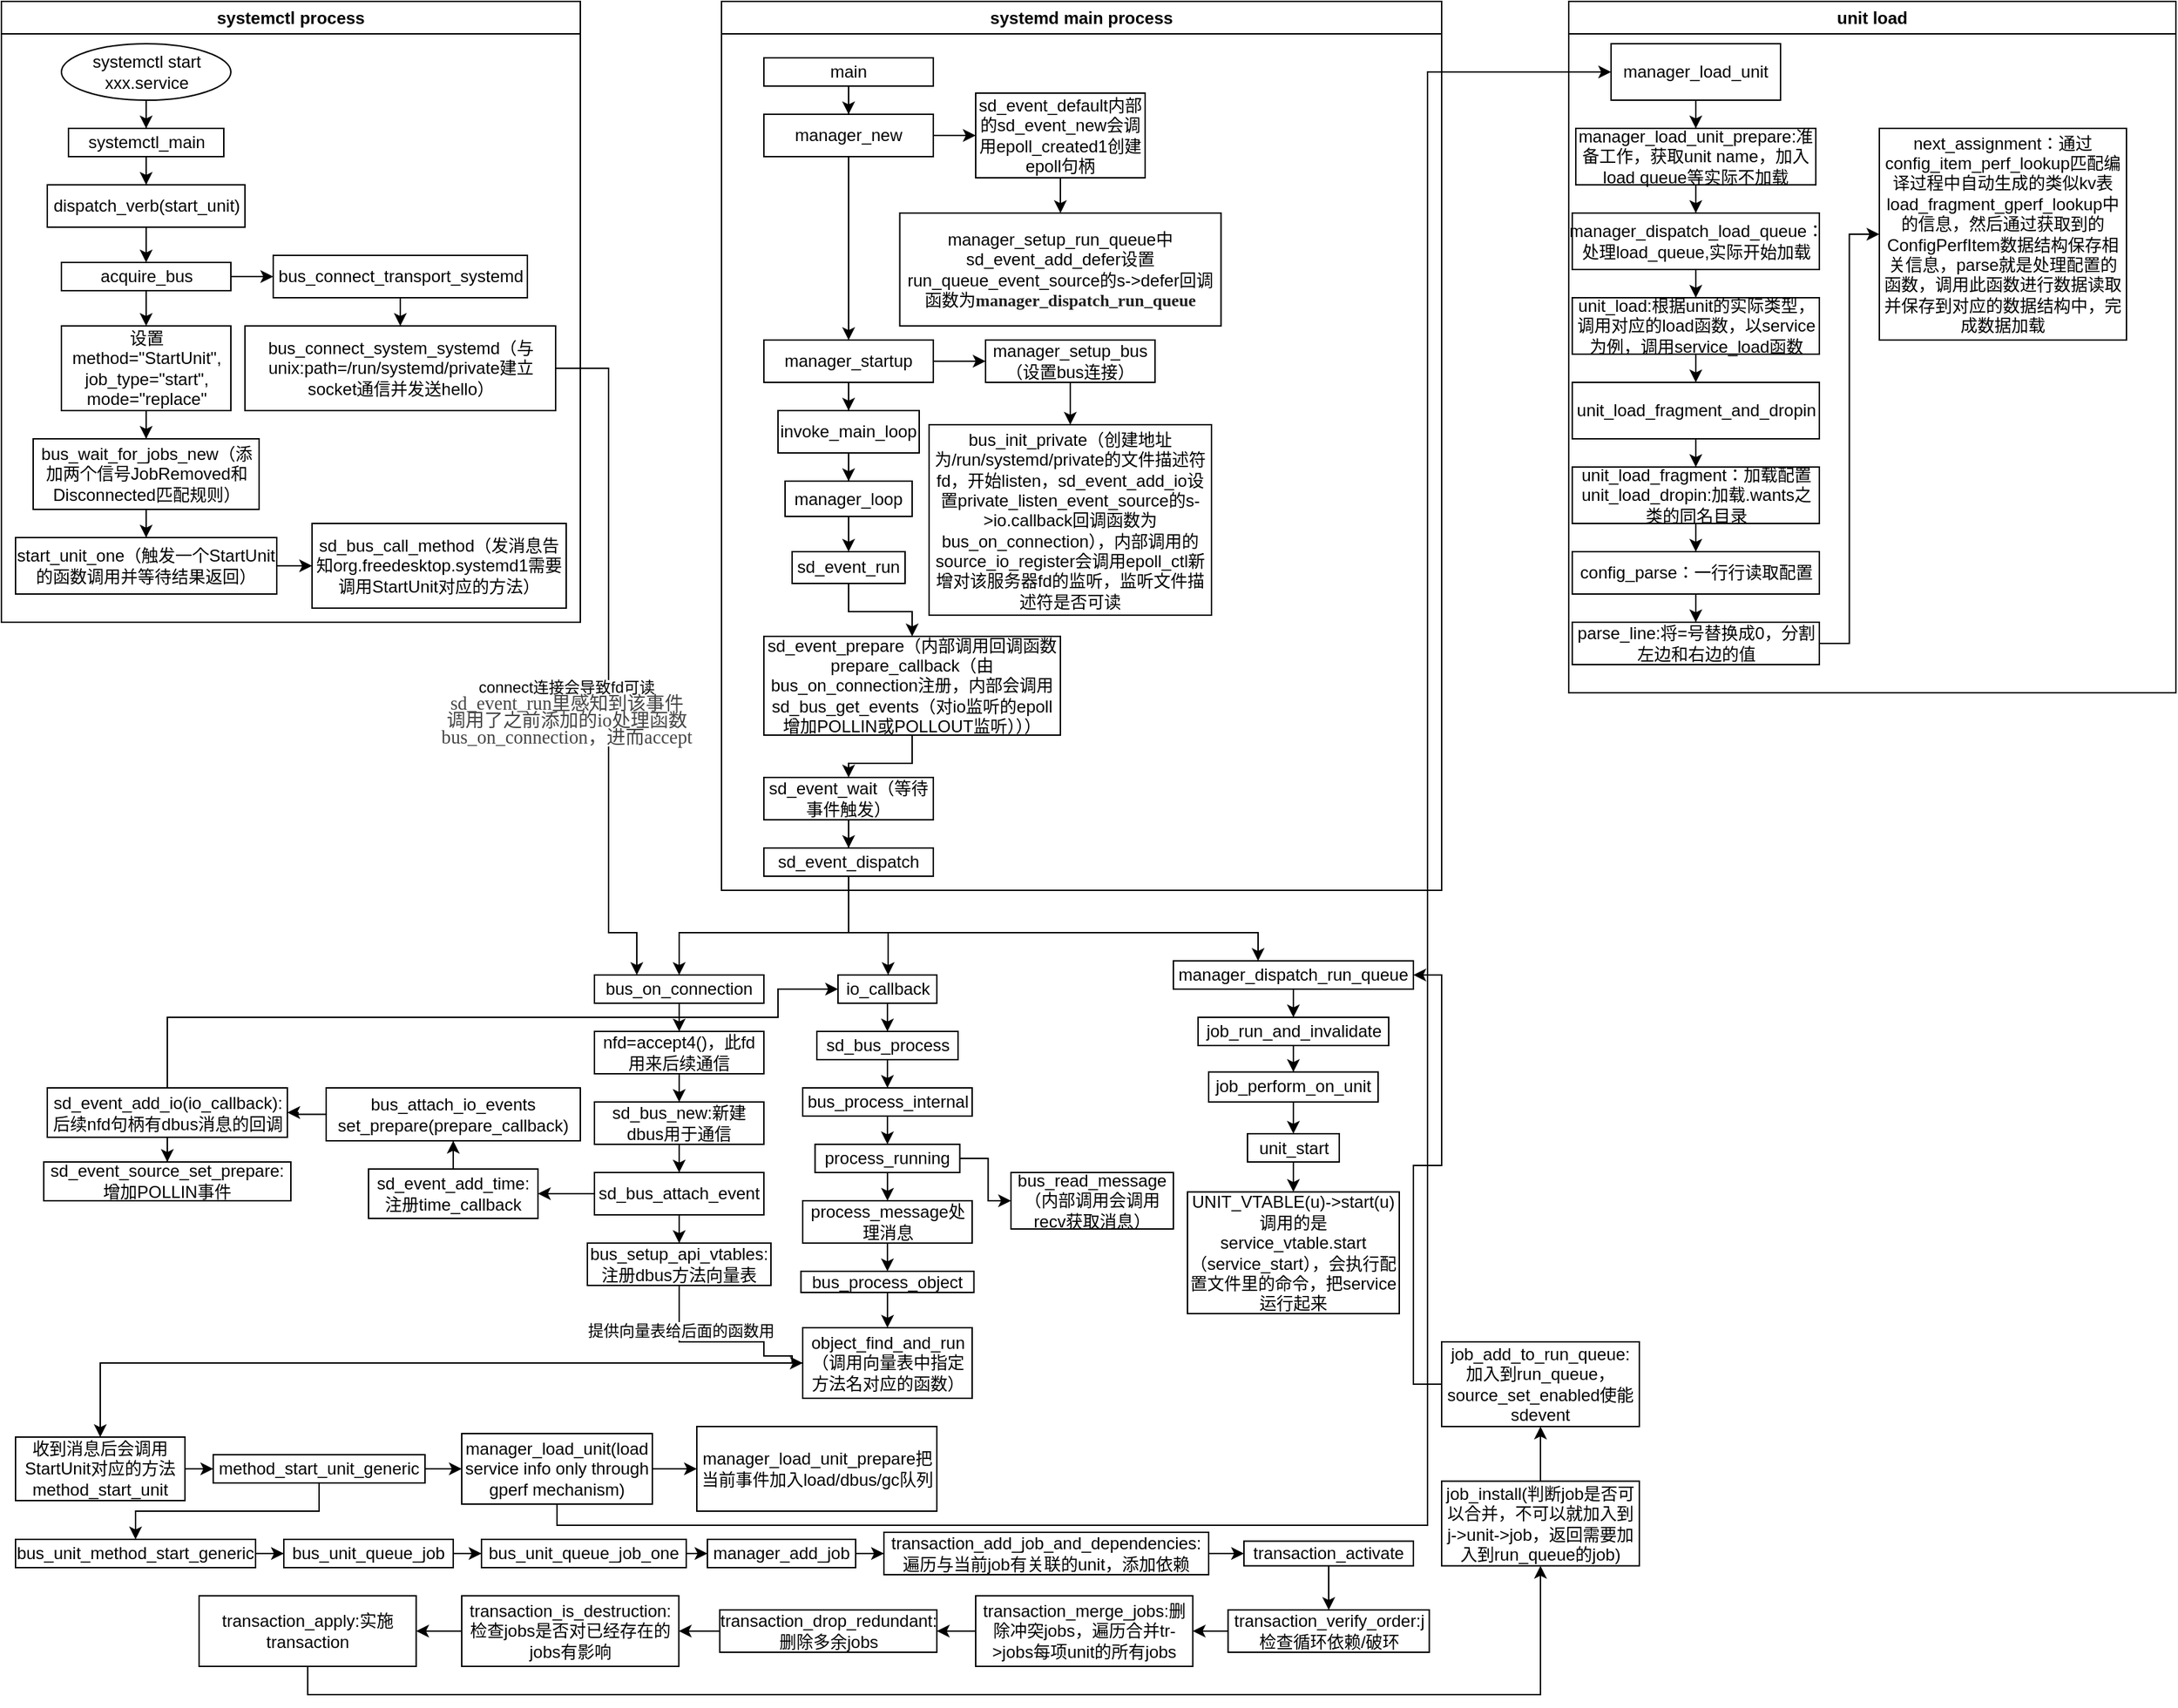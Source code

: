 <mxfile version="24.7.6">
  <diagram name="第 1 页" id="Sv8gfq-oGtwOi1AYE0HM">
    <mxGraphModel dx="1514" dy="2034" grid="1" gridSize="10" guides="1" tooltips="1" connect="1" arrows="1" fold="1" page="1" pageScale="1" pageWidth="827" pageHeight="1169" math="0" shadow="0">
      <root>
        <mxCell id="0" />
        <mxCell id="1" parent="0" />
        <mxCell id="uN5XoOegQ3-Jw41yovLt-6" value="systemctl process" style="swimlane;whiteSpace=wrap;html=1;" parent="1" vertex="1">
          <mxGeometry x="20" y="-60" width="410" height="440" as="geometry">
            <mxRectangle x="70" y="-100" width="140" height="30" as="alternateBounds" />
          </mxGeometry>
        </mxCell>
        <mxCell id="uN5XoOegQ3-Jw41yovLt-11" value="" style="edgeStyle=orthogonalEdgeStyle;rounded=0;orthogonalLoop=1;jettySize=auto;html=1;" parent="uN5XoOegQ3-Jw41yovLt-6" source="uN5XoOegQ3-Jw41yovLt-3" target="uN5XoOegQ3-Jw41yovLt-10" edge="1">
          <mxGeometry relative="1" as="geometry" />
        </mxCell>
        <mxCell id="uN5XoOegQ3-Jw41yovLt-3" value="systemctl_main" style="whiteSpace=wrap;html=1;rounded=0;" parent="uN5XoOegQ3-Jw41yovLt-6" vertex="1">
          <mxGeometry x="47.5" y="90" width="110" height="20" as="geometry" />
        </mxCell>
        <mxCell id="uN5XoOegQ3-Jw41yovLt-31" style="edgeStyle=orthogonalEdgeStyle;rounded=0;orthogonalLoop=1;jettySize=auto;html=1;entryX=0.5;entryY=0;entryDx=0;entryDy=0;" parent="uN5XoOegQ3-Jw41yovLt-6" source="uN5XoOegQ3-Jw41yovLt-8" target="uN5XoOegQ3-Jw41yovLt-3" edge="1">
          <mxGeometry relative="1" as="geometry" />
        </mxCell>
        <mxCell id="uN5XoOegQ3-Jw41yovLt-8" value="systemctl start xxx.service" style="ellipse;whiteSpace=wrap;html=1;" parent="uN5XoOegQ3-Jw41yovLt-6" vertex="1">
          <mxGeometry x="42.5" y="30" width="120" height="40" as="geometry" />
        </mxCell>
        <mxCell id="uN5XoOegQ3-Jw41yovLt-13" value="" style="edgeStyle=orthogonalEdgeStyle;rounded=0;orthogonalLoop=1;jettySize=auto;html=1;" parent="uN5XoOegQ3-Jw41yovLt-6" source="uN5XoOegQ3-Jw41yovLt-10" target="uN5XoOegQ3-Jw41yovLt-12" edge="1">
          <mxGeometry relative="1" as="geometry" />
        </mxCell>
        <mxCell id="uN5XoOegQ3-Jw41yovLt-10" value="dispatch_verb(start_unit)" style="whiteSpace=wrap;html=1;rounded=0;" parent="uN5XoOegQ3-Jw41yovLt-6" vertex="1">
          <mxGeometry x="32.5" y="130" width="140" height="30" as="geometry" />
        </mxCell>
        <mxCell id="uN5XoOegQ3-Jw41yovLt-15" value="" style="edgeStyle=orthogonalEdgeStyle;rounded=0;orthogonalLoop=1;jettySize=auto;html=1;" parent="uN5XoOegQ3-Jw41yovLt-6" source="uN5XoOegQ3-Jw41yovLt-12" target="uN5XoOegQ3-Jw41yovLt-14" edge="1">
          <mxGeometry relative="1" as="geometry" />
        </mxCell>
        <mxCell id="uN5XoOegQ3-Jw41yovLt-19" value="" style="edgeStyle=orthogonalEdgeStyle;rounded=0;orthogonalLoop=1;jettySize=auto;html=1;" parent="uN5XoOegQ3-Jw41yovLt-6" source="uN5XoOegQ3-Jw41yovLt-12" target="uN5XoOegQ3-Jw41yovLt-18" edge="1">
          <mxGeometry relative="1" as="geometry" />
        </mxCell>
        <mxCell id="uN5XoOegQ3-Jw41yovLt-12" value="acquire_bus" style="rounded=0;whiteSpace=wrap;html=1;" parent="uN5XoOegQ3-Jw41yovLt-6" vertex="1">
          <mxGeometry x="42.5" y="185" width="120" height="20" as="geometry" />
        </mxCell>
        <mxCell id="uN5XoOegQ3-Jw41yovLt-17" value="" style="edgeStyle=orthogonalEdgeStyle;rounded=0;orthogonalLoop=1;jettySize=auto;html=1;" parent="uN5XoOegQ3-Jw41yovLt-6" source="uN5XoOegQ3-Jw41yovLt-14" target="uN5XoOegQ3-Jw41yovLt-16" edge="1">
          <mxGeometry relative="1" as="geometry" />
        </mxCell>
        <mxCell id="uN5XoOegQ3-Jw41yovLt-14" value="bus_connect_transport_systemd" style="whiteSpace=wrap;html=1;rounded=0;" parent="uN5XoOegQ3-Jw41yovLt-6" vertex="1">
          <mxGeometry x="192.5" y="180" width="180" height="30" as="geometry" />
        </mxCell>
        <mxCell id="uN5XoOegQ3-Jw41yovLt-16" value="bus_connect_system_systemd（与unix:path=/run/systemd/private建立socket通信并发送hello）" style="whiteSpace=wrap;html=1;rounded=0;" parent="uN5XoOegQ3-Jw41yovLt-6" vertex="1">
          <mxGeometry x="172.5" y="230" width="220" height="60" as="geometry" />
        </mxCell>
        <mxCell id="uN5XoOegQ3-Jw41yovLt-23" value="" style="edgeStyle=orthogonalEdgeStyle;rounded=0;orthogonalLoop=1;jettySize=auto;html=1;" parent="uN5XoOegQ3-Jw41yovLt-6" source="uN5XoOegQ3-Jw41yovLt-18" target="uN5XoOegQ3-Jw41yovLt-22" edge="1">
          <mxGeometry relative="1" as="geometry" />
        </mxCell>
        <mxCell id="uN5XoOegQ3-Jw41yovLt-18" value="设置method=&quot;StartUnit&quot;, job_type=&quot;start&quot;, mode=&quot;replace&quot;" style="whiteSpace=wrap;html=1;rounded=0;" parent="uN5XoOegQ3-Jw41yovLt-6" vertex="1">
          <mxGeometry x="42.5" y="230" width="120" height="60" as="geometry" />
        </mxCell>
        <mxCell id="uN5XoOegQ3-Jw41yovLt-25" value="" style="edgeStyle=orthogonalEdgeStyle;rounded=0;orthogonalLoop=1;jettySize=auto;html=1;" parent="uN5XoOegQ3-Jw41yovLt-6" source="uN5XoOegQ3-Jw41yovLt-22" target="uN5XoOegQ3-Jw41yovLt-24" edge="1">
          <mxGeometry relative="1" as="geometry" />
        </mxCell>
        <mxCell id="uN5XoOegQ3-Jw41yovLt-22" value="bus_wait_for_jobs_new（添加两个信号JobRemoved和Disconnected匹配规则）" style="whiteSpace=wrap;html=1;rounded=0;" parent="uN5XoOegQ3-Jw41yovLt-6" vertex="1">
          <mxGeometry x="22.5" y="310" width="160" height="50" as="geometry" />
        </mxCell>
        <mxCell id="uN5XoOegQ3-Jw41yovLt-27" value="" style="edgeStyle=orthogonalEdgeStyle;rounded=0;orthogonalLoop=1;jettySize=auto;html=1;" parent="uN5XoOegQ3-Jw41yovLt-6" source="uN5XoOegQ3-Jw41yovLt-24" target="uN5XoOegQ3-Jw41yovLt-26" edge="1">
          <mxGeometry relative="1" as="geometry" />
        </mxCell>
        <mxCell id="uN5XoOegQ3-Jw41yovLt-24" value="start_unit_one（触发一个StartUnit的函数调用并等待结果返回）" style="whiteSpace=wrap;html=1;rounded=0;" parent="uN5XoOegQ3-Jw41yovLt-6" vertex="1">
          <mxGeometry x="10" y="380" width="185" height="40" as="geometry" />
        </mxCell>
        <mxCell id="uN5XoOegQ3-Jw41yovLt-26" value="sd_bus_call_method（发消息告知org.freedesktop.systemd1需要调用StartUnit对应的方法）" style="whiteSpace=wrap;html=1;rounded=0;" parent="uN5XoOegQ3-Jw41yovLt-6" vertex="1">
          <mxGeometry x="220" y="370" width="180" height="60" as="geometry" />
        </mxCell>
        <mxCell id="uN5XoOegQ3-Jw41yovLt-33" value="systemd main process" style="swimlane;whiteSpace=wrap;html=1;" parent="1" vertex="1">
          <mxGeometry x="530" y="-60" width="510" height="630" as="geometry">
            <mxRectangle x="530" y="-60" width="170" height="30" as="alternateBounds" />
          </mxGeometry>
        </mxCell>
        <mxCell id="uN5XoOegQ3-Jw41yovLt-36" value="" style="edgeStyle=orthogonalEdgeStyle;rounded=0;orthogonalLoop=1;jettySize=auto;html=1;" parent="uN5XoOegQ3-Jw41yovLt-33" source="uN5XoOegQ3-Jw41yovLt-34" target="uN5XoOegQ3-Jw41yovLt-35" edge="1">
          <mxGeometry relative="1" as="geometry" />
        </mxCell>
        <mxCell id="uN5XoOegQ3-Jw41yovLt-34" value="main" style="whiteSpace=wrap;html=1;" parent="uN5XoOegQ3-Jw41yovLt-33" vertex="1">
          <mxGeometry x="30" y="40" width="120" height="20" as="geometry" />
        </mxCell>
        <mxCell id="uN5XoOegQ3-Jw41yovLt-38" value="" style="edgeStyle=orthogonalEdgeStyle;rounded=0;orthogonalLoop=1;jettySize=auto;html=1;" parent="uN5XoOegQ3-Jw41yovLt-33" source="uN5XoOegQ3-Jw41yovLt-35" target="uN5XoOegQ3-Jw41yovLt-37" edge="1">
          <mxGeometry relative="1" as="geometry" />
        </mxCell>
        <mxCell id="uN5XoOegQ3-Jw41yovLt-47" value="" style="edgeStyle=orthogonalEdgeStyle;rounded=0;orthogonalLoop=1;jettySize=auto;html=1;" parent="uN5XoOegQ3-Jw41yovLt-33" source="uN5XoOegQ3-Jw41yovLt-35" target="uN5XoOegQ3-Jw41yovLt-46" edge="1">
          <mxGeometry relative="1" as="geometry" />
        </mxCell>
        <mxCell id="uN5XoOegQ3-Jw41yovLt-35" value="manager_new" style="whiteSpace=wrap;html=1;" parent="uN5XoOegQ3-Jw41yovLt-33" vertex="1">
          <mxGeometry x="30" y="80" width="120" height="30" as="geometry" />
        </mxCell>
        <mxCell id="uN5XoOegQ3-Jw41yovLt-43" value="" style="edgeStyle=orthogonalEdgeStyle;rounded=0;orthogonalLoop=1;jettySize=auto;html=1;" parent="uN5XoOegQ3-Jw41yovLt-33" source="uN5XoOegQ3-Jw41yovLt-37" target="uN5XoOegQ3-Jw41yovLt-39" edge="1">
          <mxGeometry relative="1" as="geometry" />
        </mxCell>
        <mxCell id="uN5XoOegQ3-Jw41yovLt-37" value="sd_event_default内部的sd_event_new会调用epoll_created1创建epoll句柄" style="whiteSpace=wrap;html=1;" parent="uN5XoOegQ3-Jw41yovLt-33" vertex="1">
          <mxGeometry x="180" y="65" width="120" height="60" as="geometry" />
        </mxCell>
        <mxCell id="uN5XoOegQ3-Jw41yovLt-39" value="manager_setup_run_queue中sd_event_add_defer设置run_queue_event_source的s-&amp;gt;defer回调函数为&lt;span style=&quot;font-family: &amp;quot;Microsoft YaHei&amp;quot;; font-weight: 600;&quot;&gt;&lt;font style=&quot;font-size: 12px;&quot; color=&quot;#1e1e1e&quot;&gt;manager_dispatch_run_queue&lt;/font&gt;&lt;/span&gt;" style="whiteSpace=wrap;html=1;align=center;verticalAlign=middle;" parent="uN5XoOegQ3-Jw41yovLt-33" vertex="1">
          <mxGeometry x="126.25" y="150" width="227.5" height="80" as="geometry" />
        </mxCell>
        <mxCell id="uN5XoOegQ3-Jw41yovLt-50" value="" style="edgeStyle=orthogonalEdgeStyle;rounded=0;orthogonalLoop=1;jettySize=auto;html=1;" parent="uN5XoOegQ3-Jw41yovLt-33" source="uN5XoOegQ3-Jw41yovLt-46" target="uN5XoOegQ3-Jw41yovLt-49" edge="1">
          <mxGeometry relative="1" as="geometry" />
        </mxCell>
        <mxCell id="uN5XoOegQ3-Jw41yovLt-54" value="" style="edgeStyle=orthogonalEdgeStyle;rounded=0;orthogonalLoop=1;jettySize=auto;html=1;" parent="uN5XoOegQ3-Jw41yovLt-33" source="uN5XoOegQ3-Jw41yovLt-46" target="uN5XoOegQ3-Jw41yovLt-53" edge="1">
          <mxGeometry relative="1" as="geometry" />
        </mxCell>
        <mxCell id="uN5XoOegQ3-Jw41yovLt-46" value="manager_startup" style="whiteSpace=wrap;html=1;" parent="uN5XoOegQ3-Jw41yovLt-33" vertex="1">
          <mxGeometry x="30" y="240" width="120" height="30" as="geometry" />
        </mxCell>
        <mxCell id="uN5XoOegQ3-Jw41yovLt-52" value="" style="edgeStyle=orthogonalEdgeStyle;rounded=0;orthogonalLoop=1;jettySize=auto;html=1;" parent="uN5XoOegQ3-Jw41yovLt-33" source="uN5XoOegQ3-Jw41yovLt-49" target="uN5XoOegQ3-Jw41yovLt-51" edge="1">
          <mxGeometry relative="1" as="geometry" />
        </mxCell>
        <mxCell id="uN5XoOegQ3-Jw41yovLt-49" value="manager_setup_bus（设置bus连接）" style="whiteSpace=wrap;html=1;" parent="uN5XoOegQ3-Jw41yovLt-33" vertex="1">
          <mxGeometry x="187" y="240" width="120" height="30" as="geometry" />
        </mxCell>
        <mxCell id="uN5XoOegQ3-Jw41yovLt-51" value="bus_init_private（创建地址为/run/systemd/private的文件描述符fd，开始listen，sd_event_add_io设置private_listen_event_source的s-&amp;gt;io.callback回调函数为bus_on_connection），内部调用的source_io_register会调用epoll_ctl新增对该服务器fd的监听，监听文件描述符是否可读" style="whiteSpace=wrap;html=1;" parent="uN5XoOegQ3-Jw41yovLt-33" vertex="1">
          <mxGeometry x="147" y="300" width="200" height="135" as="geometry" />
        </mxCell>
        <mxCell id="uN5XoOegQ3-Jw41yovLt-56" value="" style="edgeStyle=orthogonalEdgeStyle;rounded=0;orthogonalLoop=1;jettySize=auto;html=1;" parent="uN5XoOegQ3-Jw41yovLt-33" source="uN5XoOegQ3-Jw41yovLt-53" target="uN5XoOegQ3-Jw41yovLt-55" edge="1">
          <mxGeometry relative="1" as="geometry" />
        </mxCell>
        <mxCell id="uN5XoOegQ3-Jw41yovLt-53" value="invoke_main_loop" style="whiteSpace=wrap;html=1;" parent="uN5XoOegQ3-Jw41yovLt-33" vertex="1">
          <mxGeometry x="40" y="290" width="100" height="30" as="geometry" />
        </mxCell>
        <mxCell id="uN5XoOegQ3-Jw41yovLt-58" value="" style="edgeStyle=orthogonalEdgeStyle;rounded=0;orthogonalLoop=1;jettySize=auto;html=1;" parent="uN5XoOegQ3-Jw41yovLt-33" source="uN5XoOegQ3-Jw41yovLt-55" target="uN5XoOegQ3-Jw41yovLt-57" edge="1">
          <mxGeometry relative="1" as="geometry" />
        </mxCell>
        <mxCell id="uN5XoOegQ3-Jw41yovLt-55" value="manager_loop" style="whiteSpace=wrap;html=1;" parent="uN5XoOegQ3-Jw41yovLt-33" vertex="1">
          <mxGeometry x="45" y="340" width="90" height="25" as="geometry" />
        </mxCell>
        <mxCell id="uN5XoOegQ3-Jw41yovLt-60" value="" style="edgeStyle=orthogonalEdgeStyle;rounded=0;orthogonalLoop=1;jettySize=auto;html=1;" parent="uN5XoOegQ3-Jw41yovLt-33" source="uN5XoOegQ3-Jw41yovLt-57" target="uN5XoOegQ3-Jw41yovLt-59" edge="1">
          <mxGeometry relative="1" as="geometry" />
        </mxCell>
        <mxCell id="uN5XoOegQ3-Jw41yovLt-57" value="sd_event_run" style="whiteSpace=wrap;html=1;" parent="uN5XoOegQ3-Jw41yovLt-33" vertex="1">
          <mxGeometry x="50" y="390" width="80" height="22.5" as="geometry" />
        </mxCell>
        <mxCell id="uN5XoOegQ3-Jw41yovLt-62" value="" style="edgeStyle=orthogonalEdgeStyle;rounded=0;orthogonalLoop=1;jettySize=auto;html=1;" parent="uN5XoOegQ3-Jw41yovLt-33" source="uN5XoOegQ3-Jw41yovLt-59" target="uN5XoOegQ3-Jw41yovLt-61" edge="1">
          <mxGeometry relative="1" as="geometry" />
        </mxCell>
        <mxCell id="uN5XoOegQ3-Jw41yovLt-59" value="sd_event_prepare（内部调用回调函数prepare_callback（由bus_on_connection注册，内部会调用sd_bus_get_events（对io监听的epoll增加POLLIN或POLLOUT监听）））" style="whiteSpace=wrap;html=1;" parent="uN5XoOegQ3-Jw41yovLt-33" vertex="1">
          <mxGeometry x="30" y="450" width="210" height="70" as="geometry" />
        </mxCell>
        <mxCell id="uN5XoOegQ3-Jw41yovLt-64" value="" style="edgeStyle=orthogonalEdgeStyle;rounded=0;orthogonalLoop=1;jettySize=auto;html=1;" parent="uN5XoOegQ3-Jw41yovLt-33" source="uN5XoOegQ3-Jw41yovLt-61" target="uN5XoOegQ3-Jw41yovLt-63" edge="1">
          <mxGeometry relative="1" as="geometry" />
        </mxCell>
        <mxCell id="uN5XoOegQ3-Jw41yovLt-61" value="sd_event_wait（等待事件触发）" style="whiteSpace=wrap;html=1;" parent="uN5XoOegQ3-Jw41yovLt-33" vertex="1">
          <mxGeometry x="30" y="550" width="120" height="30" as="geometry" />
        </mxCell>
        <mxCell id="uN5XoOegQ3-Jw41yovLt-63" value="sd_event_dispatch" style="whiteSpace=wrap;html=1;" parent="uN5XoOegQ3-Jw41yovLt-33" vertex="1">
          <mxGeometry x="30" y="600" width="120" height="20" as="geometry" />
        </mxCell>
        <mxCell id="uN5XoOegQ3-Jw41yovLt-67" style="edgeStyle=orthogonalEdgeStyle;rounded=0;orthogonalLoop=1;jettySize=auto;html=1;entryX=0.25;entryY=0;entryDx=0;entryDy=0;" parent="1" source="uN5XoOegQ3-Jw41yovLt-16" target="uN5XoOegQ3-Jw41yovLt-65" edge="1">
          <mxGeometry relative="1" as="geometry">
            <Array as="points">
              <mxPoint x="450" y="200" />
              <mxPoint x="450" y="600" />
              <mxPoint x="470" y="600" />
            </Array>
          </mxGeometry>
        </mxCell>
        <mxCell id="uN5XoOegQ3-Jw41yovLt-68" value="&lt;p style=&quot;margin: 0px; line-height: 100%;&quot; align=&quot;center&quot;&gt;connect连接会导致fd可读&lt;/p&gt;&lt;p style=&quot;margin: 0px; line-height: 100%;&quot; align=&quot;center&quot;&gt;&lt;span style=&quot;color: rgb(69, 69, 69); font-family: &amp;quot;Microsoft YaHei&amp;quot;; font-size: 10pt;&quot;&gt;sd_event_run里感知到该事件&lt;/span&gt;&lt;/p&gt;&lt;p style=&quot;margin: 0px; line-height: 100%;&quot; align=&quot;center&quot;&gt;&lt;span style=&quot;font-family: &amp;quot;Microsoft YaHei&amp;quot;; font-size: 10pt; color: rgb(69, 69, 69);&quot;&gt;调用了之前添加的io处理函数&lt;/span&gt;&lt;/p&gt;&lt;p style=&quot;margin: 0px; line-height: 100%;&quot; align=&quot;center&quot;&gt;&lt;span style=&quot;font-family: &amp;quot;Microsoft YaHei&amp;quot;; font-size: 10pt; color: rgb(69, 69, 69);&quot;&gt;bus_on_connection，进而accept&lt;/span&gt;&lt;/p&gt;" style="edgeLabel;html=1;align=center;verticalAlign=middle;resizable=0;points=[];labelBackgroundColor=default;labelBorderColor=none;" parent="uN5XoOegQ3-Jw41yovLt-67" vertex="1" connectable="0">
          <mxGeometry x="-0.057" y="-1" relative="1" as="geometry">
            <mxPoint x="-29" y="51" as="offset" />
          </mxGeometry>
        </mxCell>
        <mxCell id="uN5XoOegQ3-Jw41yovLt-70" value="" style="edgeStyle=orthogonalEdgeStyle;rounded=0;orthogonalLoop=1;jettySize=auto;html=1;" parent="1" source="uN5XoOegQ3-Jw41yovLt-65" target="uN5XoOegQ3-Jw41yovLt-69" edge="1">
          <mxGeometry relative="1" as="geometry" />
        </mxCell>
        <mxCell id="uN5XoOegQ3-Jw41yovLt-65" value="bus_on_connection" style="whiteSpace=wrap;html=1;" parent="1" vertex="1">
          <mxGeometry x="440" y="630" width="120" height="20" as="geometry" />
        </mxCell>
        <mxCell id="uN5XoOegQ3-Jw41yovLt-66" value="" style="edgeStyle=orthogonalEdgeStyle;rounded=0;orthogonalLoop=1;jettySize=auto;html=1;" parent="1" source="uN5XoOegQ3-Jw41yovLt-63" target="uN5XoOegQ3-Jw41yovLt-65" edge="1">
          <mxGeometry relative="1" as="geometry">
            <Array as="points">
              <mxPoint x="620" y="600" />
              <mxPoint x="500" y="600" />
            </Array>
          </mxGeometry>
        </mxCell>
        <mxCell id="uN5XoOegQ3-Jw41yovLt-72" value="" style="edgeStyle=orthogonalEdgeStyle;rounded=0;orthogonalLoop=1;jettySize=auto;html=1;" parent="1" source="uN5XoOegQ3-Jw41yovLt-69" target="uN5XoOegQ3-Jw41yovLt-71" edge="1">
          <mxGeometry relative="1" as="geometry" />
        </mxCell>
        <mxCell id="uN5XoOegQ3-Jw41yovLt-69" value="nfd=accept4()，此fd用来后续通信" style="whiteSpace=wrap;html=1;" parent="1" vertex="1">
          <mxGeometry x="440" y="670" width="120" height="30" as="geometry" />
        </mxCell>
        <mxCell id="uN5XoOegQ3-Jw41yovLt-74" value="" style="edgeStyle=orthogonalEdgeStyle;rounded=0;orthogonalLoop=1;jettySize=auto;html=1;" parent="1" source="uN5XoOegQ3-Jw41yovLt-71" target="uN5XoOegQ3-Jw41yovLt-73" edge="1">
          <mxGeometry relative="1" as="geometry" />
        </mxCell>
        <mxCell id="uN5XoOegQ3-Jw41yovLt-71" value="sd_bus_new:新建dbus用于通信" style="whiteSpace=wrap;html=1;" parent="1" vertex="1">
          <mxGeometry x="440" y="720" width="120" height="30" as="geometry" />
        </mxCell>
        <mxCell id="uN5XoOegQ3-Jw41yovLt-76" value="" style="edgeStyle=orthogonalEdgeStyle;rounded=0;orthogonalLoop=1;jettySize=auto;html=1;" parent="1" source="uN5XoOegQ3-Jw41yovLt-73" target="uN5XoOegQ3-Jw41yovLt-75" edge="1">
          <mxGeometry relative="1" as="geometry" />
        </mxCell>
        <mxCell id="uN5XoOegQ3-Jw41yovLt-78" value="" style="edgeStyle=orthogonalEdgeStyle;rounded=0;orthogonalLoop=1;jettySize=auto;html=1;" parent="1" source="uN5XoOegQ3-Jw41yovLt-73" target="uN5XoOegQ3-Jw41yovLt-77" edge="1">
          <mxGeometry relative="1" as="geometry" />
        </mxCell>
        <mxCell id="uN5XoOegQ3-Jw41yovLt-73" value="sd_bus_attach_event" style="whiteSpace=wrap;html=1;" parent="1" vertex="1">
          <mxGeometry x="440" y="770" width="120" height="30" as="geometry" />
        </mxCell>
        <mxCell id="uN5XoOegQ3-Jw41yovLt-104" style="edgeStyle=orthogonalEdgeStyle;rounded=0;orthogonalLoop=1;jettySize=auto;html=1;entryX=0;entryY=0.5;entryDx=0;entryDy=0;" parent="1" source="uN5XoOegQ3-Jw41yovLt-75" target="uN5XoOegQ3-Jw41yovLt-102" edge="1">
          <mxGeometry relative="1" as="geometry">
            <Array as="points">
              <mxPoint x="500" y="890" />
              <mxPoint x="560" y="890" />
              <mxPoint x="560" y="900" />
              <mxPoint x="580" y="900" />
              <mxPoint x="580" y="905" />
            </Array>
          </mxGeometry>
        </mxCell>
        <mxCell id="uN5XoOegQ3-Jw41yovLt-105" value="提供向量表给后面的函数用" style="edgeLabel;html=1;align=center;verticalAlign=middle;resizable=0;points=[];" parent="uN5XoOegQ3-Jw41yovLt-104" vertex="1" connectable="0">
          <mxGeometry x="-0.561" y="1" relative="1" as="geometry">
            <mxPoint as="offset" />
          </mxGeometry>
        </mxCell>
        <mxCell id="uN5XoOegQ3-Jw41yovLt-75" value="bus_setup_api_vtables:注册dbus方法向量表" style="whiteSpace=wrap;html=1;" parent="1" vertex="1">
          <mxGeometry x="435" y="820" width="130" height="30" as="geometry" />
        </mxCell>
        <mxCell id="uN5XoOegQ3-Jw41yovLt-80" value="" style="edgeStyle=orthogonalEdgeStyle;rounded=0;orthogonalLoop=1;jettySize=auto;html=1;" parent="1" source="uN5XoOegQ3-Jw41yovLt-77" target="uN5XoOegQ3-Jw41yovLt-79" edge="1">
          <mxGeometry relative="1" as="geometry" />
        </mxCell>
        <mxCell id="uN5XoOegQ3-Jw41yovLt-77" value="sd_event_add_time:注册time_callback" style="whiteSpace=wrap;html=1;" parent="1" vertex="1">
          <mxGeometry x="280" y="767.5" width="120" height="35" as="geometry" />
        </mxCell>
        <mxCell id="uN5XoOegQ3-Jw41yovLt-82" value="" style="edgeStyle=orthogonalEdgeStyle;rounded=0;orthogonalLoop=1;jettySize=auto;html=1;" parent="1" source="uN5XoOegQ3-Jw41yovLt-79" target="uN5XoOegQ3-Jw41yovLt-81" edge="1">
          <mxGeometry relative="1" as="geometry" />
        </mxCell>
        <mxCell id="uN5XoOegQ3-Jw41yovLt-79" value="bus_attach_io_events&lt;br&gt;set_prepare(prepare_callback)" style="whiteSpace=wrap;html=1;" parent="1" vertex="1">
          <mxGeometry x="250" y="710" width="180" height="37.5" as="geometry" />
        </mxCell>
        <mxCell id="uN5XoOegQ3-Jw41yovLt-86" value="" style="edgeStyle=orthogonalEdgeStyle;rounded=0;orthogonalLoop=1;jettySize=auto;html=1;" parent="1" source="uN5XoOegQ3-Jw41yovLt-81" target="uN5XoOegQ3-Jw41yovLt-85" edge="1">
          <mxGeometry relative="1" as="geometry" />
        </mxCell>
        <mxCell id="uN5XoOegQ3-Jw41yovLt-89" style="edgeStyle=orthogonalEdgeStyle;rounded=0;orthogonalLoop=1;jettySize=auto;html=1;entryX=0;entryY=0.5;entryDx=0;entryDy=0;" parent="1" source="uN5XoOegQ3-Jw41yovLt-81" target="uN5XoOegQ3-Jw41yovLt-87" edge="1">
          <mxGeometry relative="1" as="geometry">
            <Array as="points">
              <mxPoint x="138" y="660" />
              <mxPoint x="570" y="660" />
              <mxPoint x="570" y="640" />
            </Array>
          </mxGeometry>
        </mxCell>
        <mxCell id="uN5XoOegQ3-Jw41yovLt-81" value="sd_event_add_io(io_callback):后续nfd句柄有dbus消息的回调" style="whiteSpace=wrap;html=1;" parent="1" vertex="1">
          <mxGeometry x="52.5" y="710" width="170" height="35" as="geometry" />
        </mxCell>
        <mxCell id="uN5XoOegQ3-Jw41yovLt-85" value="sd_event_source_set_prepare:增加POLLIN事件" style="whiteSpace=wrap;html=1;" parent="1" vertex="1">
          <mxGeometry x="50" y="762.5" width="175" height="27.5" as="geometry" />
        </mxCell>
        <mxCell id="uN5XoOegQ3-Jw41yovLt-91" value="" style="edgeStyle=orthogonalEdgeStyle;rounded=0;orthogonalLoop=1;jettySize=auto;html=1;" parent="1" source="uN5XoOegQ3-Jw41yovLt-87" target="uN5XoOegQ3-Jw41yovLt-90" edge="1">
          <mxGeometry relative="1" as="geometry" />
        </mxCell>
        <mxCell id="uN5XoOegQ3-Jw41yovLt-87" value="io_callback" style="whiteSpace=wrap;html=1;" parent="1" vertex="1">
          <mxGeometry x="612.5" y="630" width="70" height="20" as="geometry" />
        </mxCell>
        <mxCell id="uN5XoOegQ3-Jw41yovLt-88" value="" style="edgeStyle=orthogonalEdgeStyle;rounded=0;orthogonalLoop=1;jettySize=auto;html=1;" parent="1" source="uN5XoOegQ3-Jw41yovLt-63" target="uN5XoOegQ3-Jw41yovLt-87" edge="1">
          <mxGeometry relative="1" as="geometry">
            <Array as="points">
              <mxPoint x="620" y="600" />
              <mxPoint x="648" y="600" />
            </Array>
          </mxGeometry>
        </mxCell>
        <mxCell id="uN5XoOegQ3-Jw41yovLt-93" value="" style="edgeStyle=orthogonalEdgeStyle;rounded=0;orthogonalLoop=1;jettySize=auto;html=1;" parent="1" source="uN5XoOegQ3-Jw41yovLt-90" target="uN5XoOegQ3-Jw41yovLt-92" edge="1">
          <mxGeometry relative="1" as="geometry" />
        </mxCell>
        <mxCell id="uN5XoOegQ3-Jw41yovLt-90" value="sd_bus_process" style="whiteSpace=wrap;html=1;" parent="1" vertex="1">
          <mxGeometry x="597.5" y="670" width="100" height="20" as="geometry" />
        </mxCell>
        <mxCell id="uN5XoOegQ3-Jw41yovLt-95" value="" style="edgeStyle=orthogonalEdgeStyle;rounded=0;orthogonalLoop=1;jettySize=auto;html=1;" parent="1" source="uN5XoOegQ3-Jw41yovLt-92" target="uN5XoOegQ3-Jw41yovLt-94" edge="1">
          <mxGeometry relative="1" as="geometry" />
        </mxCell>
        <mxCell id="uN5XoOegQ3-Jw41yovLt-92" value="bus_process_internal" style="whiteSpace=wrap;html=1;" parent="1" vertex="1">
          <mxGeometry x="587.5" y="710" width="120" height="20" as="geometry" />
        </mxCell>
        <mxCell id="uN5XoOegQ3-Jw41yovLt-97" value="" style="edgeStyle=orthogonalEdgeStyle;rounded=0;orthogonalLoop=1;jettySize=auto;html=1;" parent="1" source="uN5XoOegQ3-Jw41yovLt-94" target="uN5XoOegQ3-Jw41yovLt-96" edge="1">
          <mxGeometry relative="1" as="geometry" />
        </mxCell>
        <mxCell id="uN5XoOegQ3-Jw41yovLt-99" value="" style="edgeStyle=orthogonalEdgeStyle;rounded=0;orthogonalLoop=1;jettySize=auto;html=1;" parent="1" source="uN5XoOegQ3-Jw41yovLt-94" target="uN5XoOegQ3-Jw41yovLt-98" edge="1">
          <mxGeometry relative="1" as="geometry" />
        </mxCell>
        <mxCell id="uN5XoOegQ3-Jw41yovLt-94" value="process_running" style="whiteSpace=wrap;html=1;" parent="1" vertex="1">
          <mxGeometry x="596.25" y="750" width="102.5" height="20" as="geometry" />
        </mxCell>
        <mxCell id="uN5XoOegQ3-Jw41yovLt-101" value="" style="edgeStyle=orthogonalEdgeStyle;rounded=0;orthogonalLoop=1;jettySize=auto;html=1;" parent="1" source="uN5XoOegQ3-Jw41yovLt-96" target="uN5XoOegQ3-Jw41yovLt-100" edge="1">
          <mxGeometry relative="1" as="geometry" />
        </mxCell>
        <mxCell id="uN5XoOegQ3-Jw41yovLt-96" value="process_message处理消息" style="whiteSpace=wrap;html=1;" parent="1" vertex="1">
          <mxGeometry x="587.5" y="790" width="120" height="30" as="geometry" />
        </mxCell>
        <mxCell id="uN5XoOegQ3-Jw41yovLt-98" value="bus_read_message（内部调用会调用recv获取消息）" style="whiteSpace=wrap;html=1;" parent="1" vertex="1">
          <mxGeometry x="735" y="770" width="115" height="40" as="geometry" />
        </mxCell>
        <mxCell id="uN5XoOegQ3-Jw41yovLt-103" value="" style="edgeStyle=orthogonalEdgeStyle;rounded=0;orthogonalLoop=1;jettySize=auto;html=1;" parent="1" source="uN5XoOegQ3-Jw41yovLt-100" target="uN5XoOegQ3-Jw41yovLt-102" edge="1">
          <mxGeometry relative="1" as="geometry" />
        </mxCell>
        <mxCell id="uN5XoOegQ3-Jw41yovLt-100" value="bus_process_object" style="whiteSpace=wrap;html=1;" parent="1" vertex="1">
          <mxGeometry x="586.25" y="840" width="122.5" height="15" as="geometry" />
        </mxCell>
        <mxCell id="uN5XoOegQ3-Jw41yovLt-108" value="" style="edgeStyle=orthogonalEdgeStyle;rounded=0;orthogonalLoop=1;jettySize=auto;html=1;" parent="1" source="uN5XoOegQ3-Jw41yovLt-102" target="uN5XoOegQ3-Jw41yovLt-107" edge="1">
          <mxGeometry relative="1" as="geometry" />
        </mxCell>
        <mxCell id="uN5XoOegQ3-Jw41yovLt-102" value="object_find_and_run（调用向量表中指定方法名对应的函数）" style="whiteSpace=wrap;html=1;" parent="1" vertex="1">
          <mxGeometry x="587.5" y="880" width="120" height="50" as="geometry" />
        </mxCell>
        <mxCell id="uN5XoOegQ3-Jw41yovLt-111" value="" style="edgeStyle=orthogonalEdgeStyle;rounded=0;orthogonalLoop=1;jettySize=auto;html=1;" parent="1" source="uN5XoOegQ3-Jw41yovLt-107" target="uN5XoOegQ3-Jw41yovLt-110" edge="1">
          <mxGeometry relative="1" as="geometry" />
        </mxCell>
        <mxCell id="uN5XoOegQ3-Jw41yovLt-107" value="收到消息后会调用StartUnit对应的方法method_start_unit" style="whiteSpace=wrap;html=1;" parent="1" vertex="1">
          <mxGeometry x="30" y="957.5" width="120" height="45" as="geometry" />
        </mxCell>
        <mxCell id="uN5XoOegQ3-Jw41yovLt-130" value="" style="edgeStyle=orthogonalEdgeStyle;rounded=0;orthogonalLoop=1;jettySize=auto;html=1;" parent="1" source="uN5XoOegQ3-Jw41yovLt-110" target="uN5XoOegQ3-Jw41yovLt-112" edge="1">
          <mxGeometry relative="1" as="geometry" />
        </mxCell>
        <mxCell id="uN5XoOegQ3-Jw41yovLt-133" style="edgeStyle=orthogonalEdgeStyle;rounded=0;orthogonalLoop=1;jettySize=auto;html=1;entryX=0.5;entryY=0;entryDx=0;entryDy=0;" parent="1" source="uN5XoOegQ3-Jw41yovLt-110" target="uN5XoOegQ3-Jw41yovLt-116" edge="1">
          <mxGeometry relative="1" as="geometry" />
        </mxCell>
        <mxCell id="uN5XoOegQ3-Jw41yovLt-110" value="method_start_unit_generic" style="whiteSpace=wrap;html=1;" parent="1" vertex="1">
          <mxGeometry x="170" y="970" width="150" height="20" as="geometry" />
        </mxCell>
        <mxCell id="uN5XoOegQ3-Jw41yovLt-115" value="" style="edgeStyle=orthogonalEdgeStyle;rounded=0;orthogonalLoop=1;jettySize=auto;html=1;" parent="1" source="uN5XoOegQ3-Jw41yovLt-112" target="uN5XoOegQ3-Jw41yovLt-114" edge="1">
          <mxGeometry relative="1" as="geometry" />
        </mxCell>
        <mxCell id="3MmeARRV0q7THOj-hkbR-4" style="edgeStyle=orthogonalEdgeStyle;rounded=0;orthogonalLoop=1;jettySize=auto;html=1;entryX=0;entryY=0.5;entryDx=0;entryDy=0;" edge="1" parent="1" source="uN5XoOegQ3-Jw41yovLt-112" target="3MmeARRV0q7THOj-hkbR-3">
          <mxGeometry relative="1" as="geometry">
            <Array as="points">
              <mxPoint x="414" y="1020" />
              <mxPoint x="1030" y="1020" />
              <mxPoint x="1030" y="-10" />
            </Array>
          </mxGeometry>
        </mxCell>
        <mxCell id="uN5XoOegQ3-Jw41yovLt-112" value="manager_load_unit(load service info only through gperf mechanism)" style="whiteSpace=wrap;html=1;" parent="1" vertex="1">
          <mxGeometry x="346" y="955" width="135" height="50" as="geometry" />
        </mxCell>
        <mxCell id="uN5XoOegQ3-Jw41yovLt-114" value="manager_load_unit_prepare把当前事件加入load/dbus/gc队列" style="whiteSpace=wrap;html=1;" parent="1" vertex="1">
          <mxGeometry x="512.5" y="950" width="170" height="60" as="geometry" />
        </mxCell>
        <mxCell id="uN5XoOegQ3-Jw41yovLt-119" value="" style="edgeStyle=orthogonalEdgeStyle;rounded=0;orthogonalLoop=1;jettySize=auto;html=1;" parent="1" source="uN5XoOegQ3-Jw41yovLt-116" target="uN5XoOegQ3-Jw41yovLt-118" edge="1">
          <mxGeometry relative="1" as="geometry" />
        </mxCell>
        <mxCell id="uN5XoOegQ3-Jw41yovLt-116" value="bus_unit_method_start_generic" style="whiteSpace=wrap;html=1;" parent="1" vertex="1">
          <mxGeometry x="30" y="1030" width="170" height="20" as="geometry" />
        </mxCell>
        <mxCell id="uN5XoOegQ3-Jw41yovLt-134" value="" style="edgeStyle=orthogonalEdgeStyle;rounded=0;orthogonalLoop=1;jettySize=auto;html=1;" parent="1" source="uN5XoOegQ3-Jw41yovLt-118" target="uN5XoOegQ3-Jw41yovLt-120" edge="1">
          <mxGeometry relative="1" as="geometry" />
        </mxCell>
        <mxCell id="uN5XoOegQ3-Jw41yovLt-118" value="bus_unit_queue_job" style="whiteSpace=wrap;html=1;" parent="1" vertex="1">
          <mxGeometry x="220" y="1030" width="120" height="20" as="geometry" />
        </mxCell>
        <mxCell id="uN5XoOegQ3-Jw41yovLt-135" value="" style="edgeStyle=orthogonalEdgeStyle;rounded=0;orthogonalLoop=1;jettySize=auto;html=1;" parent="1" source="uN5XoOegQ3-Jw41yovLt-120" target="uN5XoOegQ3-Jw41yovLt-122" edge="1">
          <mxGeometry relative="1" as="geometry" />
        </mxCell>
        <mxCell id="uN5XoOegQ3-Jw41yovLt-120" value="bus_unit_queue_job_one" style="whiteSpace=wrap;html=1;" parent="1" vertex="1">
          <mxGeometry x="360" y="1030" width="145" height="20" as="geometry" />
        </mxCell>
        <mxCell id="M39qMp8Szm_V3O1wPrxd-8" value="" style="edgeStyle=orthogonalEdgeStyle;rounded=0;orthogonalLoop=1;jettySize=auto;html=1;" parent="1" source="uN5XoOegQ3-Jw41yovLt-122" target="M39qMp8Szm_V3O1wPrxd-7" edge="1">
          <mxGeometry relative="1" as="geometry" />
        </mxCell>
        <mxCell id="uN5XoOegQ3-Jw41yovLt-122" value="manager_add_job" style="whiteSpace=wrap;html=1;" parent="1" vertex="1">
          <mxGeometry x="520" y="1030" width="105" height="20" as="geometry" />
        </mxCell>
        <mxCell id="uN5XoOegQ3-Jw41yovLt-138" value="" style="edgeStyle=orthogonalEdgeStyle;rounded=0;orthogonalLoop=1;jettySize=auto;html=1;" parent="1" source="uN5XoOegQ3-Jw41yovLt-124" target="uN5XoOegQ3-Jw41yovLt-126" edge="1">
          <mxGeometry relative="1" as="geometry" />
        </mxCell>
        <mxCell id="uN5XoOegQ3-Jw41yovLt-124" value="transaction_activate" style="whiteSpace=wrap;html=1;" parent="1" vertex="1">
          <mxGeometry x="900" y="1031.25" width="120" height="17.5" as="geometry" />
        </mxCell>
        <mxCell id="M39qMp8Szm_V3O1wPrxd-13" value="" style="edgeStyle=orthogonalEdgeStyle;rounded=0;orthogonalLoop=1;jettySize=auto;html=1;" parent="1" source="uN5XoOegQ3-Jw41yovLt-126" target="M39qMp8Szm_V3O1wPrxd-12" edge="1">
          <mxGeometry relative="1" as="geometry" />
        </mxCell>
        <mxCell id="uN5XoOegQ3-Jw41yovLt-126" value="transaction_verify_order:j检查循环依赖/破环" style="whiteSpace=wrap;html=1;" parent="1" vertex="1">
          <mxGeometry x="888.75" y="1080" width="142.5" height="30" as="geometry" />
        </mxCell>
        <mxCell id="f9PDuDvanT7YTyUIHZBP-2" value="" style="edgeStyle=orthogonalEdgeStyle;rounded=0;orthogonalLoop=1;jettySize=auto;html=1;" parent="1" source="uN5XoOegQ3-Jw41yovLt-128" target="f9PDuDvanT7YTyUIHZBP-1" edge="1">
          <mxGeometry relative="1" as="geometry" />
        </mxCell>
        <mxCell id="uN5XoOegQ3-Jw41yovLt-128" value="job_install(判断job是否可以合并，不可以就加入到j-&amp;gt;unit-&amp;gt;job，返回需要加入到run_queue的job)" style="whiteSpace=wrap;html=1;" parent="1" vertex="1">
          <mxGeometry x="1040" y="988.75" width="140" height="60" as="geometry" />
        </mxCell>
        <mxCell id="uN5XoOegQ3-Jw41yovLt-143" value="" style="edgeStyle=orthogonalEdgeStyle;rounded=0;orthogonalLoop=1;jettySize=auto;html=1;" parent="1" source="uN5XoOegQ3-Jw41yovLt-140" target="uN5XoOegQ3-Jw41yovLt-142" edge="1">
          <mxGeometry relative="1" as="geometry" />
        </mxCell>
        <mxCell id="uN5XoOegQ3-Jw41yovLt-140" value="manager_dispatch_run_queue" style="whiteSpace=wrap;html=1;" parent="1" vertex="1">
          <mxGeometry x="850" y="620" width="170" height="20" as="geometry" />
        </mxCell>
        <mxCell id="uN5XoOegQ3-Jw41yovLt-141" value="" style="edgeStyle=orthogonalEdgeStyle;rounded=0;orthogonalLoop=1;jettySize=auto;html=1;" parent="1" source="uN5XoOegQ3-Jw41yovLt-63" target="uN5XoOegQ3-Jw41yovLt-140" edge="1">
          <mxGeometry relative="1" as="geometry">
            <Array as="points">
              <mxPoint x="620" y="600" />
              <mxPoint x="910" y="600" />
            </Array>
          </mxGeometry>
        </mxCell>
        <mxCell id="uN5XoOegQ3-Jw41yovLt-145" value="" style="edgeStyle=orthogonalEdgeStyle;rounded=0;orthogonalLoop=1;jettySize=auto;html=1;" parent="1" source="uN5XoOegQ3-Jw41yovLt-142" target="uN5XoOegQ3-Jw41yovLt-144" edge="1">
          <mxGeometry relative="1" as="geometry" />
        </mxCell>
        <mxCell id="uN5XoOegQ3-Jw41yovLt-142" value="job_run_and_invalidate" style="whiteSpace=wrap;html=1;" parent="1" vertex="1">
          <mxGeometry x="867.5" y="660" width="135" height="20" as="geometry" />
        </mxCell>
        <mxCell id="uN5XoOegQ3-Jw41yovLt-147" value="" style="edgeStyle=orthogonalEdgeStyle;rounded=0;orthogonalLoop=1;jettySize=auto;html=1;" parent="1" source="uN5XoOegQ3-Jw41yovLt-144" target="uN5XoOegQ3-Jw41yovLt-146" edge="1">
          <mxGeometry relative="1" as="geometry" />
        </mxCell>
        <mxCell id="uN5XoOegQ3-Jw41yovLt-144" value="job_perform_on_unit" style="whiteSpace=wrap;html=1;" parent="1" vertex="1">
          <mxGeometry x="875" y="698.75" width="120" height="21.25" as="geometry" />
        </mxCell>
        <mxCell id="uN5XoOegQ3-Jw41yovLt-149" value="" style="edgeStyle=orthogonalEdgeStyle;rounded=0;orthogonalLoop=1;jettySize=auto;html=1;" parent="1" source="uN5XoOegQ3-Jw41yovLt-146" target="uN5XoOegQ3-Jw41yovLt-148" edge="1">
          <mxGeometry relative="1" as="geometry" />
        </mxCell>
        <mxCell id="uN5XoOegQ3-Jw41yovLt-146" value="unit_start" style="whiteSpace=wrap;html=1;" parent="1" vertex="1">
          <mxGeometry x="902.5" y="742.5" width="65" height="20" as="geometry" />
        </mxCell>
        <mxCell id="uN5XoOegQ3-Jw41yovLt-148" value="UNIT_VTABLE(u)-&amp;gt;start(u)调用的是service_vtable.start（service_start），会执行配置文件里的命令，把service运行起来" style="whiteSpace=wrap;html=1;" parent="1" vertex="1">
          <mxGeometry x="860" y="783.75" width="150" height="86.25" as="geometry" />
        </mxCell>
        <mxCell id="M39qMp8Szm_V3O1wPrxd-22" style="edgeStyle=orthogonalEdgeStyle;rounded=0;orthogonalLoop=1;jettySize=auto;html=1;entryX=1;entryY=0.5;entryDx=0;entryDy=0;" parent="1" source="f9PDuDvanT7YTyUIHZBP-1" target="uN5XoOegQ3-Jw41yovLt-140" edge="1">
          <mxGeometry relative="1" as="geometry" />
        </mxCell>
        <mxCell id="f9PDuDvanT7YTyUIHZBP-1" value="job_add_to_run_queue:加入到run_queue，source_set_enabled使能sdevent" style="whiteSpace=wrap;html=1;" parent="1" vertex="1">
          <mxGeometry x="1040" y="890" width="140" height="60" as="geometry" />
        </mxCell>
        <mxCell id="M39qMp8Szm_V3O1wPrxd-11" value="" style="edgeStyle=orthogonalEdgeStyle;rounded=0;orthogonalLoop=1;jettySize=auto;html=1;" parent="1" source="M39qMp8Szm_V3O1wPrxd-7" target="uN5XoOegQ3-Jw41yovLt-124" edge="1">
          <mxGeometry relative="1" as="geometry" />
        </mxCell>
        <mxCell id="M39qMp8Szm_V3O1wPrxd-7" value="transaction_add_job_and_dependencies:遍历与当前job有关联的unit，添加依赖" style="rounded=0;whiteSpace=wrap;html=1;" parent="1" vertex="1">
          <mxGeometry x="645" y="1025" width="230" height="30" as="geometry" />
        </mxCell>
        <mxCell id="M39qMp8Szm_V3O1wPrxd-15" value="" style="edgeStyle=orthogonalEdgeStyle;rounded=0;orthogonalLoop=1;jettySize=auto;html=1;" parent="1" source="M39qMp8Szm_V3O1wPrxd-12" target="M39qMp8Szm_V3O1wPrxd-14" edge="1">
          <mxGeometry relative="1" as="geometry" />
        </mxCell>
        <mxCell id="M39qMp8Szm_V3O1wPrxd-12" value="transaction_merge_jobs:删除冲突jobs，遍历合并tr-&amp;gt;jobs每项unit的所有jobs" style="whiteSpace=wrap;html=1;" parent="1" vertex="1">
          <mxGeometry x="710" y="1070" width="153.75" height="50" as="geometry" />
        </mxCell>
        <mxCell id="M39qMp8Szm_V3O1wPrxd-17" value="" style="edgeStyle=orthogonalEdgeStyle;rounded=0;orthogonalLoop=1;jettySize=auto;html=1;" parent="1" source="M39qMp8Szm_V3O1wPrxd-14" target="M39qMp8Szm_V3O1wPrxd-16" edge="1">
          <mxGeometry relative="1" as="geometry" />
        </mxCell>
        <mxCell id="M39qMp8Szm_V3O1wPrxd-14" value="transaction_drop_redundant:删除多余jobs" style="whiteSpace=wrap;html=1;" parent="1" vertex="1">
          <mxGeometry x="528.75" y="1080" width="153.75" height="30" as="geometry" />
        </mxCell>
        <mxCell id="M39qMp8Szm_V3O1wPrxd-19" value="" style="edgeStyle=orthogonalEdgeStyle;rounded=0;orthogonalLoop=1;jettySize=auto;html=1;" parent="1" source="M39qMp8Szm_V3O1wPrxd-16" target="M39qMp8Szm_V3O1wPrxd-18" edge="1">
          <mxGeometry relative="1" as="geometry" />
        </mxCell>
        <mxCell id="M39qMp8Szm_V3O1wPrxd-16" value="transaction_is_destruction:检查jobs是否对已经存在的jobs有影响" style="whiteSpace=wrap;html=1;" parent="1" vertex="1">
          <mxGeometry x="346" y="1070" width="153.75" height="50" as="geometry" />
        </mxCell>
        <mxCell id="M39qMp8Szm_V3O1wPrxd-21" style="edgeStyle=orthogonalEdgeStyle;rounded=0;orthogonalLoop=1;jettySize=auto;html=1;entryX=0.5;entryY=1;entryDx=0;entryDy=0;" parent="1" source="M39qMp8Szm_V3O1wPrxd-18" target="uN5XoOegQ3-Jw41yovLt-128" edge="1">
          <mxGeometry relative="1" as="geometry">
            <Array as="points">
              <mxPoint x="237" y="1140" />
              <mxPoint x="1110" y="1140" />
            </Array>
          </mxGeometry>
        </mxCell>
        <mxCell id="M39qMp8Szm_V3O1wPrxd-18" value="transaction_apply:实施transaction" style="whiteSpace=wrap;html=1;" parent="1" vertex="1">
          <mxGeometry x="160" y="1070" width="153.75" height="50" as="geometry" />
        </mxCell>
        <mxCell id="3MmeARRV0q7THOj-hkbR-2" value="unit load" style="swimlane;whiteSpace=wrap;html=1;" vertex="1" parent="1">
          <mxGeometry x="1130" y="-60" width="430" height="490" as="geometry" />
        </mxCell>
        <mxCell id="3MmeARRV0q7THOj-hkbR-6" value="" style="edgeStyle=orthogonalEdgeStyle;rounded=0;orthogonalLoop=1;jettySize=auto;html=1;" edge="1" parent="3MmeARRV0q7THOj-hkbR-2" source="3MmeARRV0q7THOj-hkbR-3" target="3MmeARRV0q7THOj-hkbR-5">
          <mxGeometry relative="1" as="geometry" />
        </mxCell>
        <mxCell id="3MmeARRV0q7THOj-hkbR-3" value="manager_load_unit" style="rounded=0;whiteSpace=wrap;html=1;" vertex="1" parent="3MmeARRV0q7THOj-hkbR-2">
          <mxGeometry x="30" y="30" width="120" height="40" as="geometry" />
        </mxCell>
        <mxCell id="3MmeARRV0q7THOj-hkbR-8" value="" style="edgeStyle=orthogonalEdgeStyle;rounded=0;orthogonalLoop=1;jettySize=auto;html=1;" edge="1" parent="3MmeARRV0q7THOj-hkbR-2" source="3MmeARRV0q7THOj-hkbR-5" target="3MmeARRV0q7THOj-hkbR-7">
          <mxGeometry relative="1" as="geometry" />
        </mxCell>
        <mxCell id="3MmeARRV0q7THOj-hkbR-5" value="manager_load_unit_prepare:准备工作，获取unit name，加入load queue等实际不加载" style="rounded=0;whiteSpace=wrap;html=1;" vertex="1" parent="3MmeARRV0q7THOj-hkbR-2">
          <mxGeometry x="5" y="90" width="170" height="40" as="geometry" />
        </mxCell>
        <mxCell id="3MmeARRV0q7THOj-hkbR-10" value="" style="edgeStyle=orthogonalEdgeStyle;rounded=0;orthogonalLoop=1;jettySize=auto;html=1;" edge="1" parent="3MmeARRV0q7THOj-hkbR-2" source="3MmeARRV0q7THOj-hkbR-7" target="3MmeARRV0q7THOj-hkbR-9">
          <mxGeometry relative="1" as="geometry" />
        </mxCell>
        <mxCell id="3MmeARRV0q7THOj-hkbR-7" value="manager_dispatch_load_queue：处理load_queue,实际开始加载" style="rounded=0;whiteSpace=wrap;html=1;" vertex="1" parent="3MmeARRV0q7THOj-hkbR-2">
          <mxGeometry x="2.5" y="150" width="175" height="40" as="geometry" />
        </mxCell>
        <mxCell id="3MmeARRV0q7THOj-hkbR-12" value="" style="edgeStyle=orthogonalEdgeStyle;rounded=0;orthogonalLoop=1;jettySize=auto;html=1;" edge="1" parent="3MmeARRV0q7THOj-hkbR-2" source="3MmeARRV0q7THOj-hkbR-9" target="3MmeARRV0q7THOj-hkbR-11">
          <mxGeometry relative="1" as="geometry" />
        </mxCell>
        <mxCell id="3MmeARRV0q7THOj-hkbR-9" value="unit_load:根据unit的实际类型，调用对应的load函数，以service为例，调用service_load函数" style="rounded=0;whiteSpace=wrap;html=1;" vertex="1" parent="3MmeARRV0q7THOj-hkbR-2">
          <mxGeometry x="2.5" y="210" width="175" height="40" as="geometry" />
        </mxCell>
        <mxCell id="3MmeARRV0q7THOj-hkbR-14" value="" style="edgeStyle=orthogonalEdgeStyle;rounded=0;orthogonalLoop=1;jettySize=auto;html=1;" edge="1" parent="3MmeARRV0q7THOj-hkbR-2" source="3MmeARRV0q7THOj-hkbR-11" target="3MmeARRV0q7THOj-hkbR-13">
          <mxGeometry relative="1" as="geometry" />
        </mxCell>
        <mxCell id="3MmeARRV0q7THOj-hkbR-11" value="unit_load_fragment_and_dropin" style="rounded=0;whiteSpace=wrap;html=1;" vertex="1" parent="3MmeARRV0q7THOj-hkbR-2">
          <mxGeometry x="2.5" y="270" width="175" height="40" as="geometry" />
        </mxCell>
        <mxCell id="3MmeARRV0q7THOj-hkbR-16" value="" style="edgeStyle=orthogonalEdgeStyle;rounded=0;orthogonalLoop=1;jettySize=auto;html=1;" edge="1" parent="3MmeARRV0q7THOj-hkbR-2" source="3MmeARRV0q7THOj-hkbR-13" target="3MmeARRV0q7THOj-hkbR-15">
          <mxGeometry relative="1" as="geometry" />
        </mxCell>
        <mxCell id="3MmeARRV0q7THOj-hkbR-13" value="unit_load_fragment：加载配置&lt;div&gt;unit_load_dropin:加载.wants之类的同名目录&lt;/div&gt;" style="rounded=0;whiteSpace=wrap;html=1;" vertex="1" parent="3MmeARRV0q7THOj-hkbR-2">
          <mxGeometry x="2.5" y="330" width="175" height="40" as="geometry" />
        </mxCell>
        <mxCell id="3MmeARRV0q7THOj-hkbR-20" value="" style="edgeStyle=orthogonalEdgeStyle;rounded=0;orthogonalLoop=1;jettySize=auto;html=1;" edge="1" parent="3MmeARRV0q7THOj-hkbR-2" source="3MmeARRV0q7THOj-hkbR-15" target="3MmeARRV0q7THOj-hkbR-19">
          <mxGeometry relative="1" as="geometry" />
        </mxCell>
        <mxCell id="3MmeARRV0q7THOj-hkbR-15" value="config_parse：一行行读取配置" style="rounded=0;whiteSpace=wrap;html=1;" vertex="1" parent="3MmeARRV0q7THOj-hkbR-2">
          <mxGeometry x="2.5" y="390" width="175" height="30" as="geometry" />
        </mxCell>
        <mxCell id="3MmeARRV0q7THOj-hkbR-23" style="edgeStyle=orthogonalEdgeStyle;rounded=0;orthogonalLoop=1;jettySize=auto;html=1;entryX=0;entryY=0.5;entryDx=0;entryDy=0;" edge="1" parent="3MmeARRV0q7THOj-hkbR-2" source="3MmeARRV0q7THOj-hkbR-19" target="3MmeARRV0q7THOj-hkbR-21">
          <mxGeometry relative="1" as="geometry" />
        </mxCell>
        <mxCell id="3MmeARRV0q7THOj-hkbR-19" value="parse_line:将=号替换成0，分割左边和右边的值" style="rounded=0;whiteSpace=wrap;html=1;" vertex="1" parent="3MmeARRV0q7THOj-hkbR-2">
          <mxGeometry x="2.5" y="440" width="175" height="30" as="geometry" />
        </mxCell>
        <mxCell id="3MmeARRV0q7THOj-hkbR-21" value="next_assignment：通过config_item_perf_lookup匹配编译过程中自动生成的类似kv表load_fragment_gperf_lookup中的信息，然后通过获取到的ConfigPerfItem数据结构保存相关信息，parse就是处理配置的函数，调用此函数进行数据读取并保存到对应的数据结构中，完成数据加载" style="rounded=0;whiteSpace=wrap;html=1;" vertex="1" parent="3MmeARRV0q7THOj-hkbR-2">
          <mxGeometry x="220" y="90" width="175" height="150" as="geometry" />
        </mxCell>
      </root>
    </mxGraphModel>
  </diagram>
</mxfile>
